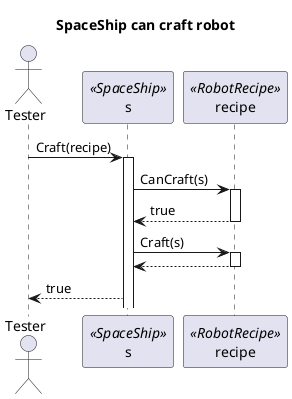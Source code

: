 @startuml

actor Tester as Tester
participant s as s <<SpaceShip>>
participant recipe as recipe <<RobotRecipe>>


title SpaceShip can craft robot

Tester -> s++: Craft(recipe)

s-> recipe++: CanCraft(s)
recipe --> s --: true

s-> recipe++: Craft(s) 
recipe-->s--: 

s--> Tester: true

@enduml